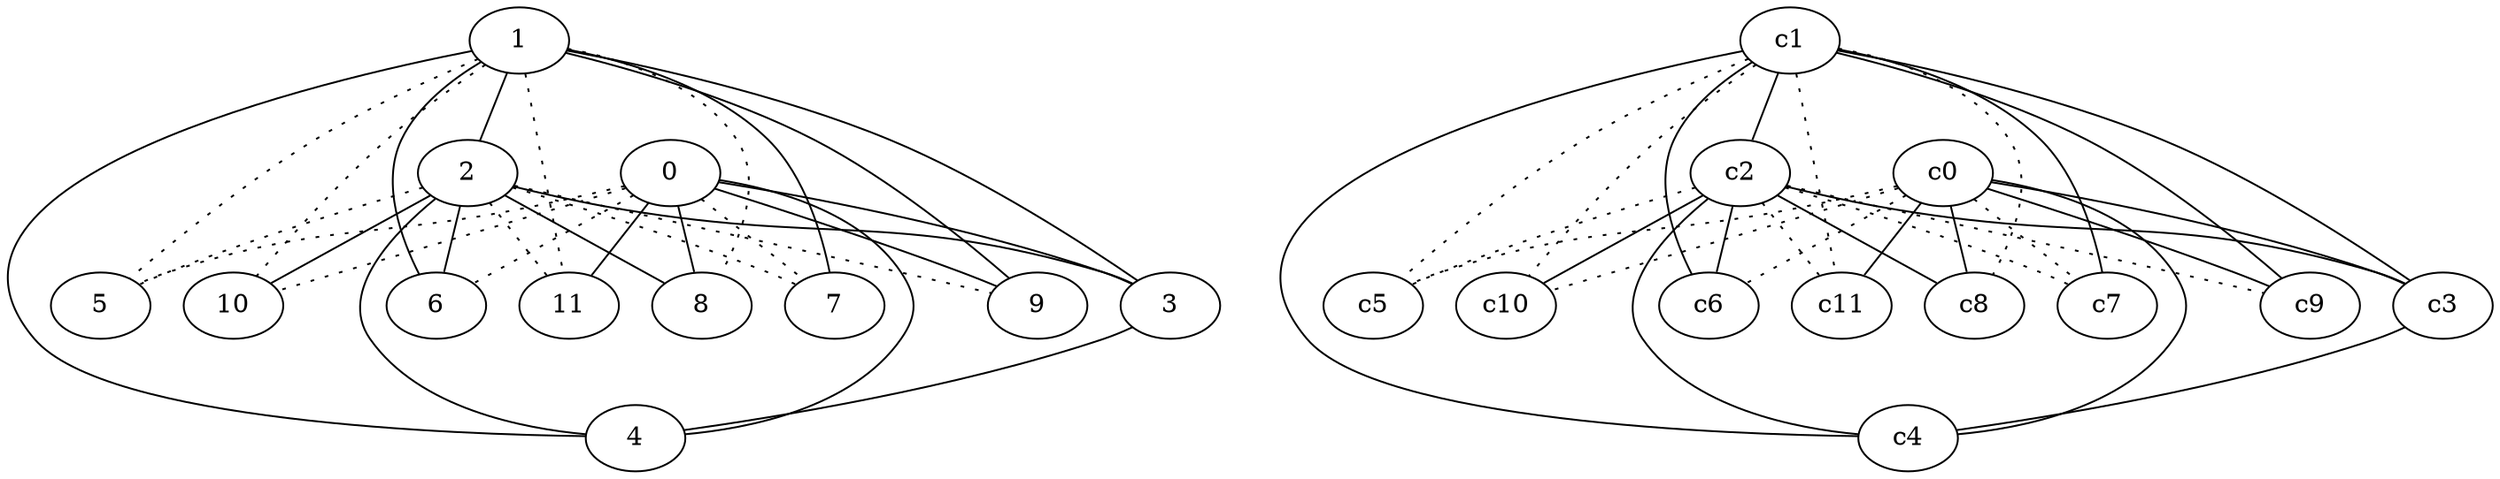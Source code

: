 graph {
a0[label=0];
a1[label=1];
a2[label=2];
a3[label=3];
a4[label=4];
a5[label=5];
a6[label=6];
a7[label=7];
a8[label=8];
a9[label=9];
a10[label=10];
a11[label=11];
a0 -- a3;
a0 -- a4;
a0 -- a5 [style=dotted];
a0 -- a6 [style=dotted];
a0 -- a7 [style=dotted];
a0 -- a8;
a0 -- a9;
a0 -- a10 [style=dotted];
a0 -- a11;
a1 -- a2;
a1 -- a3;
a1 -- a4;
a1 -- a5 [style=dotted];
a1 -- a6;
a1 -- a7;
a1 -- a8 [style=dotted];
a1 -- a9;
a1 -- a10 [style=dotted];
a1 -- a11 [style=dotted];
a2 -- a3;
a2 -- a4;
a2 -- a5 [style=dotted];
a2 -- a6;
a2 -- a7 [style=dotted];
a2 -- a8;
a2 -- a9 [style=dotted];
a2 -- a10;
a2 -- a11 [style=dotted];
a3 -- a4;
c0 -- c3;
c0 -- c4;
c0 -- c5 [style=dotted];
c0 -- c6 [style=dotted];
c0 -- c7 [style=dotted];
c0 -- c8;
c0 -- c9;
c0 -- c10 [style=dotted];
c0 -- c11;
c1 -- c2;
c1 -- c3;
c1 -- c4;
c1 -- c5 [style=dotted];
c1 -- c6;
c1 -- c7;
c1 -- c8 [style=dotted];
c1 -- c9;
c1 -- c10 [style=dotted];
c1 -- c11 [style=dotted];
c2 -- c3;
c2 -- c4;
c2 -- c5 [style=dotted];
c2 -- c6;
c2 -- c7 [style=dotted];
c2 -- c8;
c2 -- c9 [style=dotted];
c2 -- c10;
c2 -- c11 [style=dotted];
c3 -- c4;
}
